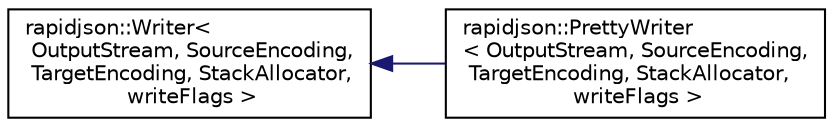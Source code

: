 digraph "Graphical Class Hierarchy"
{
 // INTERACTIVE_SVG=YES
 // LATEX_PDF_SIZE
  edge [fontname="Helvetica",fontsize="10",labelfontname="Helvetica",labelfontsize="10"];
  node [fontname="Helvetica",fontsize="10",shape=record];
  rankdir="LR";
  Node0 [label="rapidjson::Writer\<\l OutputStream, SourceEncoding,\l TargetEncoding, StackAllocator,\l writeFlags \>",height=0.2,width=0.4,color="black", fillcolor="white", style="filled",URL="$classrapidjson_1_1_writer.html",tooltip="JSON writer."];
  Node0 -> Node1 [dir="back",color="midnightblue",fontsize="10",style="solid",fontname="Helvetica"];
  Node1 [label="rapidjson::PrettyWriter\l\< OutputStream, SourceEncoding,\l TargetEncoding, StackAllocator,\l writeFlags \>",height=0.2,width=0.4,color="black", fillcolor="white", style="filled",URL="$classrapidjson_1_1_pretty_writer.html",tooltip="Writer with indentation and spacing."];
}

